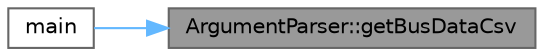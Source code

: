 digraph "ArgumentParser::getBusDataCsv"
{
 // LATEX_PDF_SIZE
  bgcolor="transparent";
  edge [fontname=Helvetica,fontsize=10,labelfontname=Helvetica,labelfontsize=10];
  node [fontname=Helvetica,fontsize=10,shape=box,height=0.2,width=0.4];
  rankdir="RL";
  Node1 [id="Node000001",label="ArgumentParser::getBusDataCsv",height=0.2,width=0.4,color="gray40", fillcolor="grey60", style="filled", fontcolor="black",tooltip="Get the bus data CSV file name."];
  Node1 -> Node2 [id="edge1_Node000001_Node000002",dir="back",color="steelblue1",style="solid",tooltip=" "];
  Node2 [id="Node000002",label="main",height=0.2,width=0.4,color="grey40", fillcolor="white", style="filled",URL="$main_8_c.html#a0ddf1224851353fc92bfbff6f499fa97",tooltip=" "];
}
